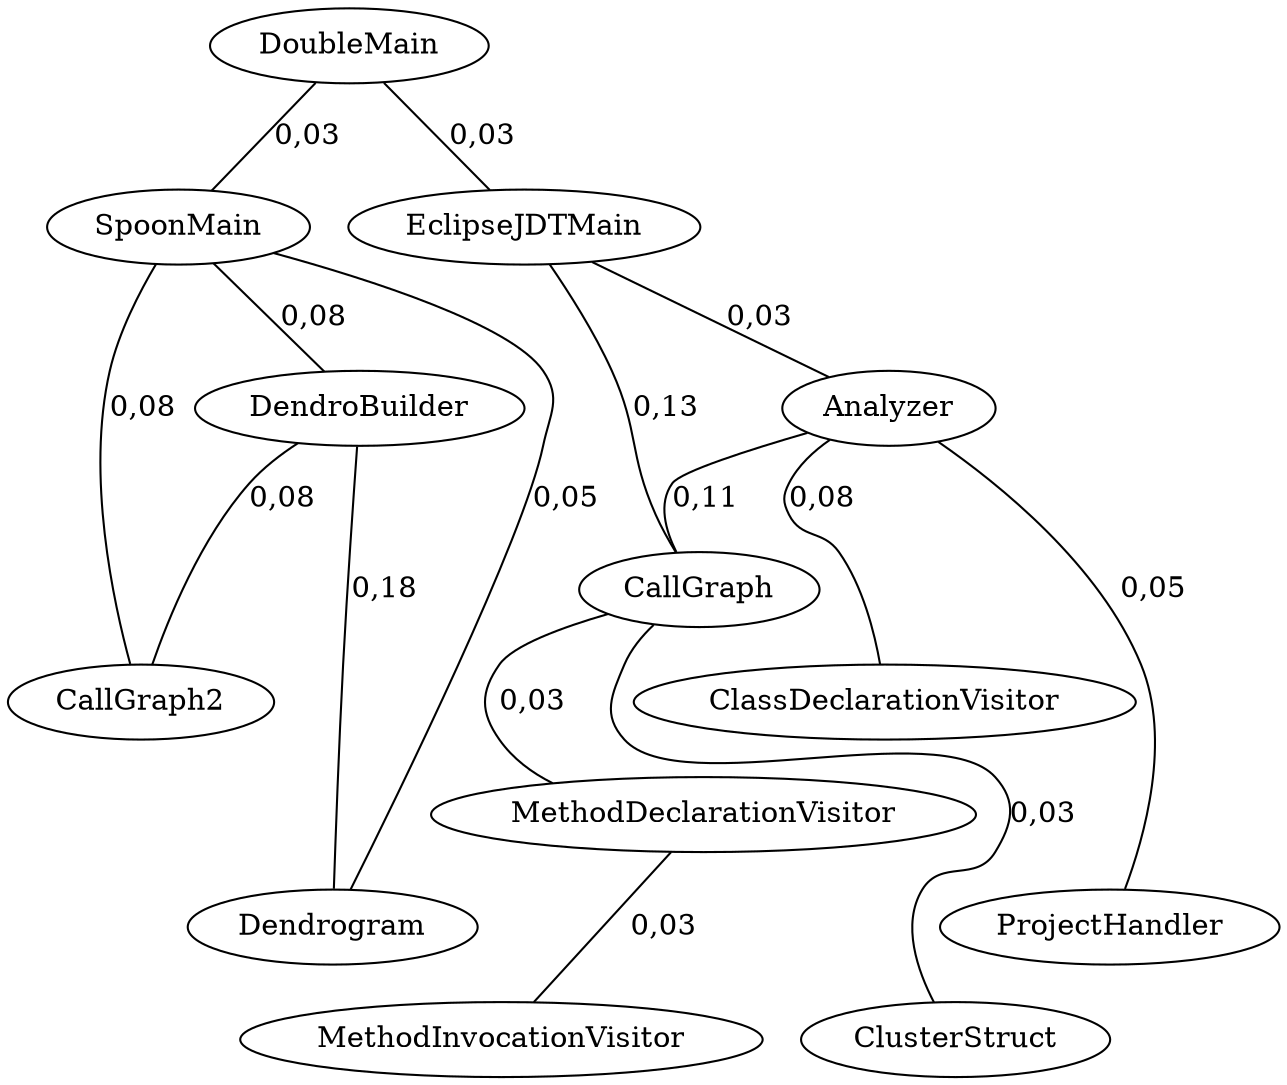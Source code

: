 strict graph G {
  CallGraph2;
  SpoonMain;
  MethodInvocationVisitor;
  ClassDeclarationVisitor;
  Analyzer;
  ProjectHandler;
  Dendrogram;
  EclipseJDTMain;
  DoubleMain;
  CallGraph;
  ClusterStruct;
  DendroBuilder;
  MethodDeclarationVisitor;
  SpoonMain -- CallGraph2 [ weight="0.07894736842105263" label="0,08" ];
  SpoonMain -- DendroBuilder [ weight="0.07894736842105263" label="0,08" ];
  SpoonMain -- Dendrogram [ weight="0.05263157894736842" label="0,05" ];
  Analyzer -- CallGraph [ weight="0.10526315789473684" label="0,11" ];
  Analyzer -- ProjectHandler [ weight="0.05263157894736842" label="0,05" ];
  Analyzer -- ClassDeclarationVisitor [ weight="0.07894736842105263" label="0,08" ];
  EclipseJDTMain -- CallGraph [ weight="0.13157894736842105" label="0,13" ];
  EclipseJDTMain -- Analyzer [ weight="0.02631578947368421" label="0,03" ];
  DoubleMain -- SpoonMain [ weight="0.02631578947368421" label="0,03" ];
  DoubleMain -- EclipseJDTMain [ weight="0.02631578947368421" label="0,03" ];
  CallGraph -- ClusterStruct [ weight="0.02631578947368421" label="0,03" ];
  CallGraph -- MethodDeclarationVisitor [ weight="0.02631578947368421" label="0,03" ];
  DendroBuilder -- CallGraph2 [ weight="0.07894736842105263" label="0,08" ];
  DendroBuilder -- Dendrogram [ weight="0.18421052631578946" label="0,18" ];
  MethodDeclarationVisitor -- MethodInvocationVisitor [ weight="0.02631578947368421" label="0,03" ];
}
